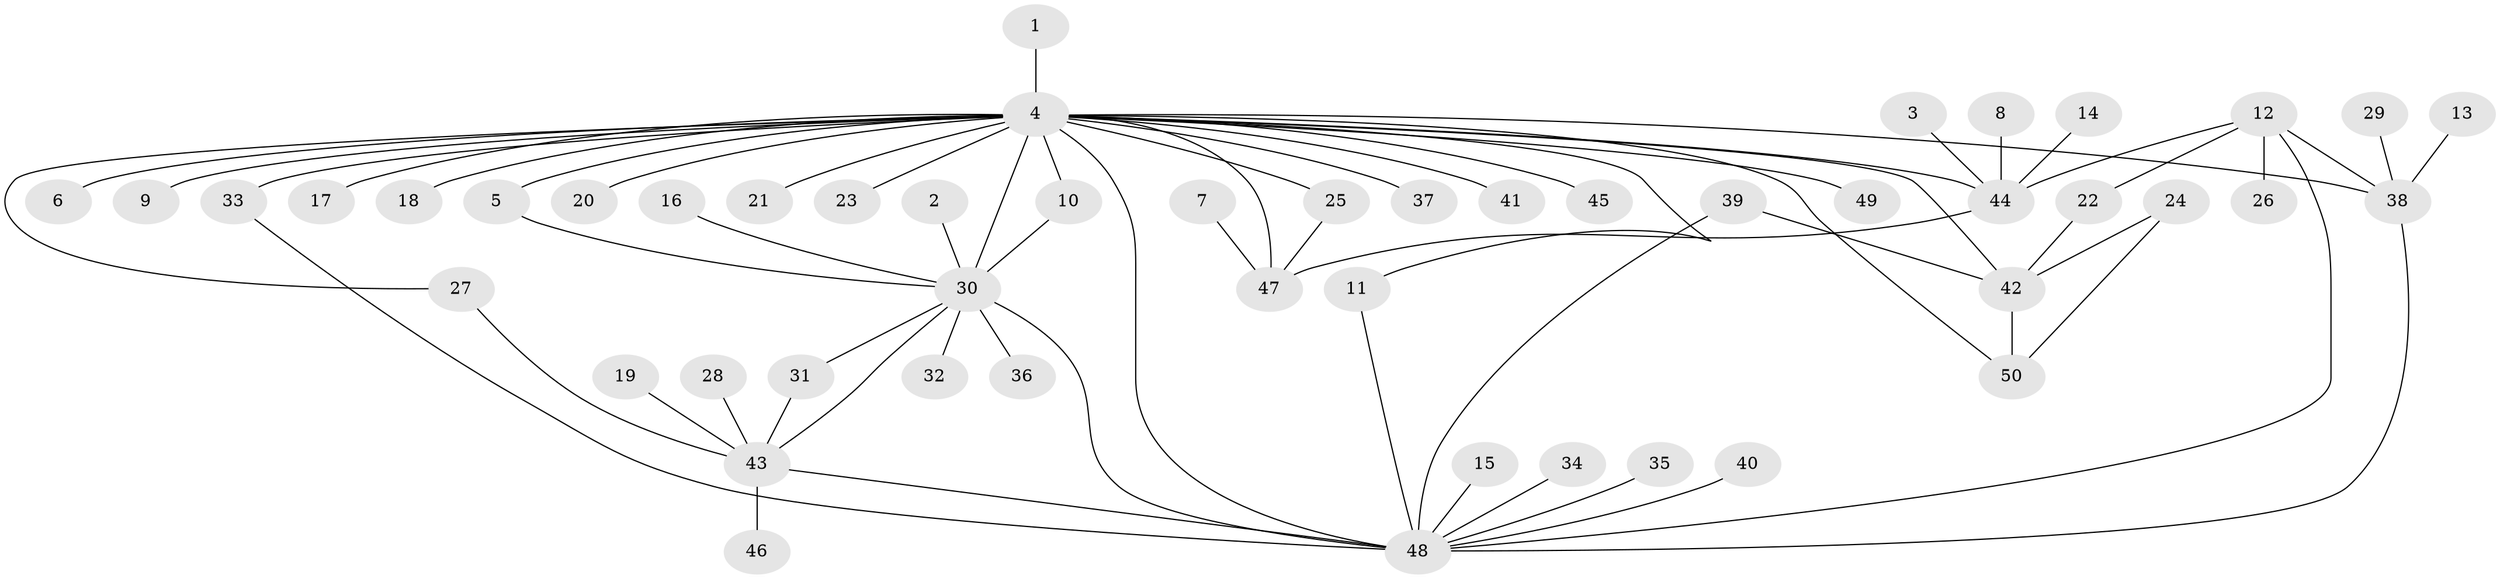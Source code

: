 // original degree distribution, {34: 0.01020408163265306, 14: 0.01020408163265306, 1: 0.42857142857142855, 2: 0.32653061224489793, 7: 0.02040816326530612, 9: 0.01020408163265306, 3: 0.14285714285714285, 5: 0.01020408163265306, 6: 0.04081632653061224}
// Generated by graph-tools (version 1.1) at 2025/49/03/09/25 03:49:48]
// undirected, 50 vertices, 66 edges
graph export_dot {
graph [start="1"]
  node [color=gray90,style=filled];
  1;
  2;
  3;
  4;
  5;
  6;
  7;
  8;
  9;
  10;
  11;
  12;
  13;
  14;
  15;
  16;
  17;
  18;
  19;
  20;
  21;
  22;
  23;
  24;
  25;
  26;
  27;
  28;
  29;
  30;
  31;
  32;
  33;
  34;
  35;
  36;
  37;
  38;
  39;
  40;
  41;
  42;
  43;
  44;
  45;
  46;
  47;
  48;
  49;
  50;
  1 -- 4 [weight=1.0];
  2 -- 30 [weight=1.0];
  3 -- 44 [weight=1.0];
  4 -- 5 [weight=1.0];
  4 -- 6 [weight=1.0];
  4 -- 9 [weight=1.0];
  4 -- 10 [weight=1.0];
  4 -- 11 [weight=1.0];
  4 -- 17 [weight=2.0];
  4 -- 18 [weight=1.0];
  4 -- 20 [weight=1.0];
  4 -- 21 [weight=2.0];
  4 -- 23 [weight=1.0];
  4 -- 25 [weight=1.0];
  4 -- 27 [weight=1.0];
  4 -- 30 [weight=2.0];
  4 -- 33 [weight=2.0];
  4 -- 37 [weight=1.0];
  4 -- 38 [weight=2.0];
  4 -- 41 [weight=1.0];
  4 -- 42 [weight=1.0];
  4 -- 44 [weight=1.0];
  4 -- 45 [weight=1.0];
  4 -- 47 [weight=2.0];
  4 -- 48 [weight=1.0];
  4 -- 49 [weight=1.0];
  4 -- 50 [weight=1.0];
  5 -- 30 [weight=1.0];
  7 -- 47 [weight=1.0];
  8 -- 44 [weight=1.0];
  10 -- 30 [weight=1.0];
  11 -- 48 [weight=1.0];
  12 -- 22 [weight=1.0];
  12 -- 26 [weight=1.0];
  12 -- 38 [weight=1.0];
  12 -- 44 [weight=1.0];
  12 -- 48 [weight=1.0];
  13 -- 38 [weight=1.0];
  14 -- 44 [weight=1.0];
  15 -- 48 [weight=1.0];
  16 -- 30 [weight=1.0];
  19 -- 43 [weight=1.0];
  22 -- 42 [weight=1.0];
  24 -- 42 [weight=1.0];
  24 -- 50 [weight=1.0];
  25 -- 47 [weight=1.0];
  27 -- 43 [weight=1.0];
  28 -- 43 [weight=1.0];
  29 -- 38 [weight=1.0];
  30 -- 31 [weight=1.0];
  30 -- 32 [weight=1.0];
  30 -- 36 [weight=1.0];
  30 -- 43 [weight=1.0];
  30 -- 48 [weight=2.0];
  31 -- 43 [weight=1.0];
  33 -- 48 [weight=1.0];
  34 -- 48 [weight=1.0];
  35 -- 48 [weight=1.0];
  38 -- 48 [weight=1.0];
  39 -- 42 [weight=1.0];
  39 -- 48 [weight=1.0];
  40 -- 48 [weight=1.0];
  42 -- 50 [weight=1.0];
  43 -- 46 [weight=1.0];
  43 -- 48 [weight=1.0];
  44 -- 47 [weight=1.0];
}
